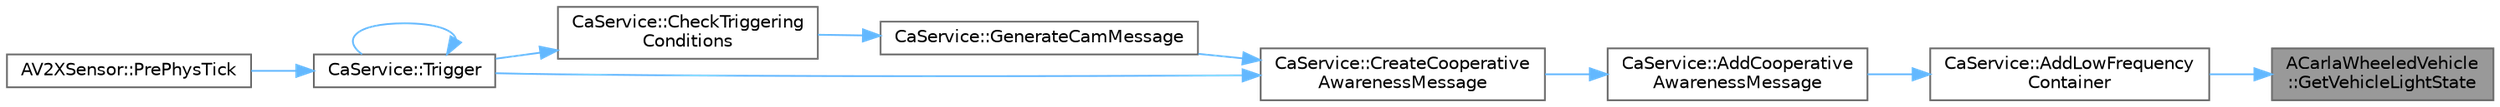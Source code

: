digraph "ACarlaWheeledVehicle::GetVehicleLightState"
{
 // INTERACTIVE_SVG=YES
 // LATEX_PDF_SIZE
  bgcolor="transparent";
  edge [fontname=Helvetica,fontsize=10,labelfontname=Helvetica,labelfontsize=10];
  node [fontname=Helvetica,fontsize=10,shape=box,height=0.2,width=0.4];
  rankdir="RL";
  Node1 [id="Node000001",label="ACarlaWheeledVehicle\l::GetVehicleLightState",height=0.2,width=0.4,color="gray40", fillcolor="grey60", style="filled", fontcolor="black",tooltip=" "];
  Node1 -> Node2 [id="edge1_Node000001_Node000002",dir="back",color="steelblue1",style="solid",tooltip=" "];
  Node2 [id="Node000002",label="CaService::AddLowFrequency\lContainer",height=0.2,width=0.4,color="grey40", fillcolor="white", style="filled",URL="$dc/d72/classCaService.html#aa68ab6668f5f288ec1eced088465fb75",tooltip=" "];
  Node2 -> Node3 [id="edge2_Node000002_Node000003",dir="back",color="steelblue1",style="solid",tooltip=" "];
  Node3 [id="Node000003",label="CaService::AddCooperative\lAwarenessMessage",height=0.2,width=0.4,color="grey40", fillcolor="white", style="filled",URL="$dc/d72/classCaService.html#af78a02cbfa27133b4682c7f99c3ed09e",tooltip=" "];
  Node3 -> Node4 [id="edge3_Node000003_Node000004",dir="back",color="steelblue1",style="solid",tooltip=" "];
  Node4 [id="Node000004",label="CaService::CreateCooperative\lAwarenessMessage",height=0.2,width=0.4,color="grey40", fillcolor="white", style="filled",URL="$dc/d72/classCaService.html#aeed10735fdfabc90def5dc5459636d57",tooltip=" "];
  Node4 -> Node5 [id="edge4_Node000004_Node000005",dir="back",color="steelblue1",style="solid",tooltip=" "];
  Node5 [id="Node000005",label="CaService::GenerateCamMessage",height=0.2,width=0.4,color="grey40", fillcolor="white", style="filled",URL="$dc/d72/classCaService.html#ac516ff7495bc32f142607fa3c18feb3e",tooltip=" "];
  Node5 -> Node6 [id="edge5_Node000005_Node000006",dir="back",color="steelblue1",style="solid",tooltip=" "];
  Node6 [id="Node000006",label="CaService::CheckTriggering\lConditions",height=0.2,width=0.4,color="grey40", fillcolor="white", style="filled",URL="$dc/d72/classCaService.html#af0c9631cf58c85f850d00d94180432c0",tooltip=" "];
  Node6 -> Node7 [id="edge6_Node000006_Node000007",dir="back",color="steelblue1",style="solid",tooltip=" "];
  Node7 [id="Node000007",label="CaService::Trigger",height=0.2,width=0.4,color="grey40", fillcolor="white", style="filled",URL="$dc/d72/classCaService.html#a3abeb3a2b3ed63c68a902475f3909b51",tooltip=" "];
  Node7 -> Node8 [id="edge7_Node000007_Node000008",dir="back",color="steelblue1",style="solid",tooltip=" "];
  Node8 [id="Node000008",label="AV2XSensor::PrePhysTick",height=0.2,width=0.4,color="grey40", fillcolor="white", style="filled",URL="$d3/dd4/classAV2XSensor.html#a48e67673a93165d20a70c95c44d9bb5b",tooltip=" "];
  Node7 -> Node7 [id="edge8_Node000007_Node000007",dir="back",color="steelblue1",style="solid",tooltip=" "];
  Node4 -> Node7 [id="edge9_Node000004_Node000007",dir="back",color="steelblue1",style="solid",tooltip=" "];
}
